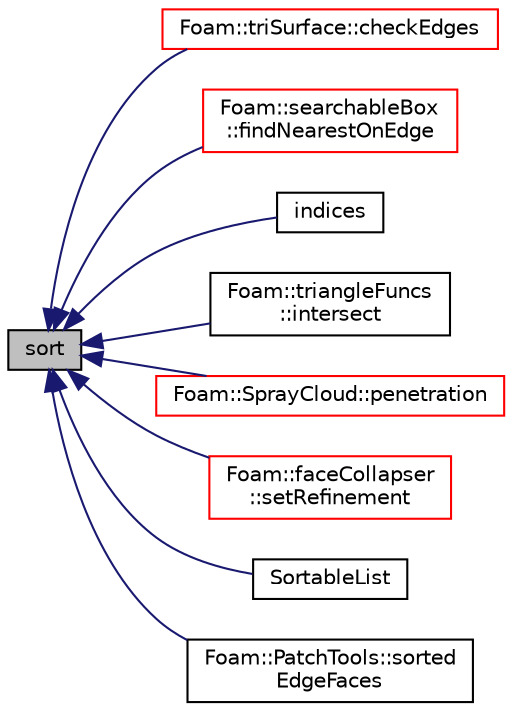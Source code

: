 digraph "sort"
{
  bgcolor="transparent";
  edge [fontname="Helvetica",fontsize="10",labelfontname="Helvetica",labelfontsize="10"];
  node [fontname="Helvetica",fontsize="10",shape=record];
  rankdir="LR";
  Node1 [label="sort",height=0.2,width=0.4,color="black", fillcolor="grey75", style="filled", fontcolor="black"];
  Node1 -> Node2 [dir="back",color="midnightblue",fontsize="10",style="solid",fontname="Helvetica"];
  Node2 [label="Foam::triSurface::checkEdges",height=0.2,width=0.4,color="red",URL="$a02693.html#a90f5f9407a227d55df8fa9120de9f122",tooltip="Check triply (or more) connected edges. "];
  Node1 -> Node3 [dir="back",color="midnightblue",fontsize="10",style="solid",fontname="Helvetica"];
  Node3 [label="Foam::searchableBox\l::findNearestOnEdge",height=0.2,width=0.4,color="red",URL="$a02258.html#ac4ad7e30f9183d291a7152920f517fd4",tooltip="Calculate nearest point on edge. "];
  Node1 -> Node4 [dir="back",color="midnightblue",fontsize="10",style="solid",fontname="Helvetica"];
  Node4 [label="indices",height=0.2,width=0.4,color="black",URL="$a02393.html#af7f267d40dff46ea35f042a1480b1442",tooltip="Return non-const access to the sorted indices. Updated every sort. "];
  Node1 -> Node5 [dir="back",color="midnightblue",fontsize="10",style="solid",fontname="Helvetica"];
  Node5 [label="Foam::triangleFuncs\l::intersect",height=0.2,width=0.4,color="black",URL="$a02690.html#a366aada8f77bed49087f5c97d30087b2",tooltip="Do triangles intersect. Return bool and set intersection segment. "];
  Node1 -> Node6 [dir="back",color="midnightblue",fontsize="10",style="solid",fontname="Helvetica"];
  Node6 [label="Foam::SprayCloud::penetration",height=0.2,width=0.4,color="red",URL="$a02417.html#aa8e8605f7454fbb76092407fb1906597",tooltip="Penetration for fraction [0-1] of the current total mass. "];
  Node1 -> Node7 [dir="back",color="midnightblue",fontsize="10",style="solid",fontname="Helvetica"];
  Node7 [label="Foam::faceCollapser\l::setRefinement",height=0.2,width=0.4,color="red",URL="$a00723.html#a59a6ebacbd6a1a48f22424f5a8f81195",tooltip="Collapse faces along endpoints. Play commands into. "];
  Node1 -> Node8 [dir="back",color="midnightblue",fontsize="10",style="solid",fontname="Helvetica"];
  Node8 [label="SortableList",height=0.2,width=0.4,color="black",URL="$a02393.html#ad466e8c0626f812225262613f1372919",tooltip="Construct from UList, sorting immediately. "];
  Node1 -> Node9 [dir="back",color="midnightblue",fontsize="10",style="solid",fontname="Helvetica"];
  Node9 [label="Foam::PatchTools::sorted\lEdgeFaces",height=0.2,width=0.4,color="black",URL="$a01819.html#a6f45385fbdbafd55b359508624f4e84f"];
}
